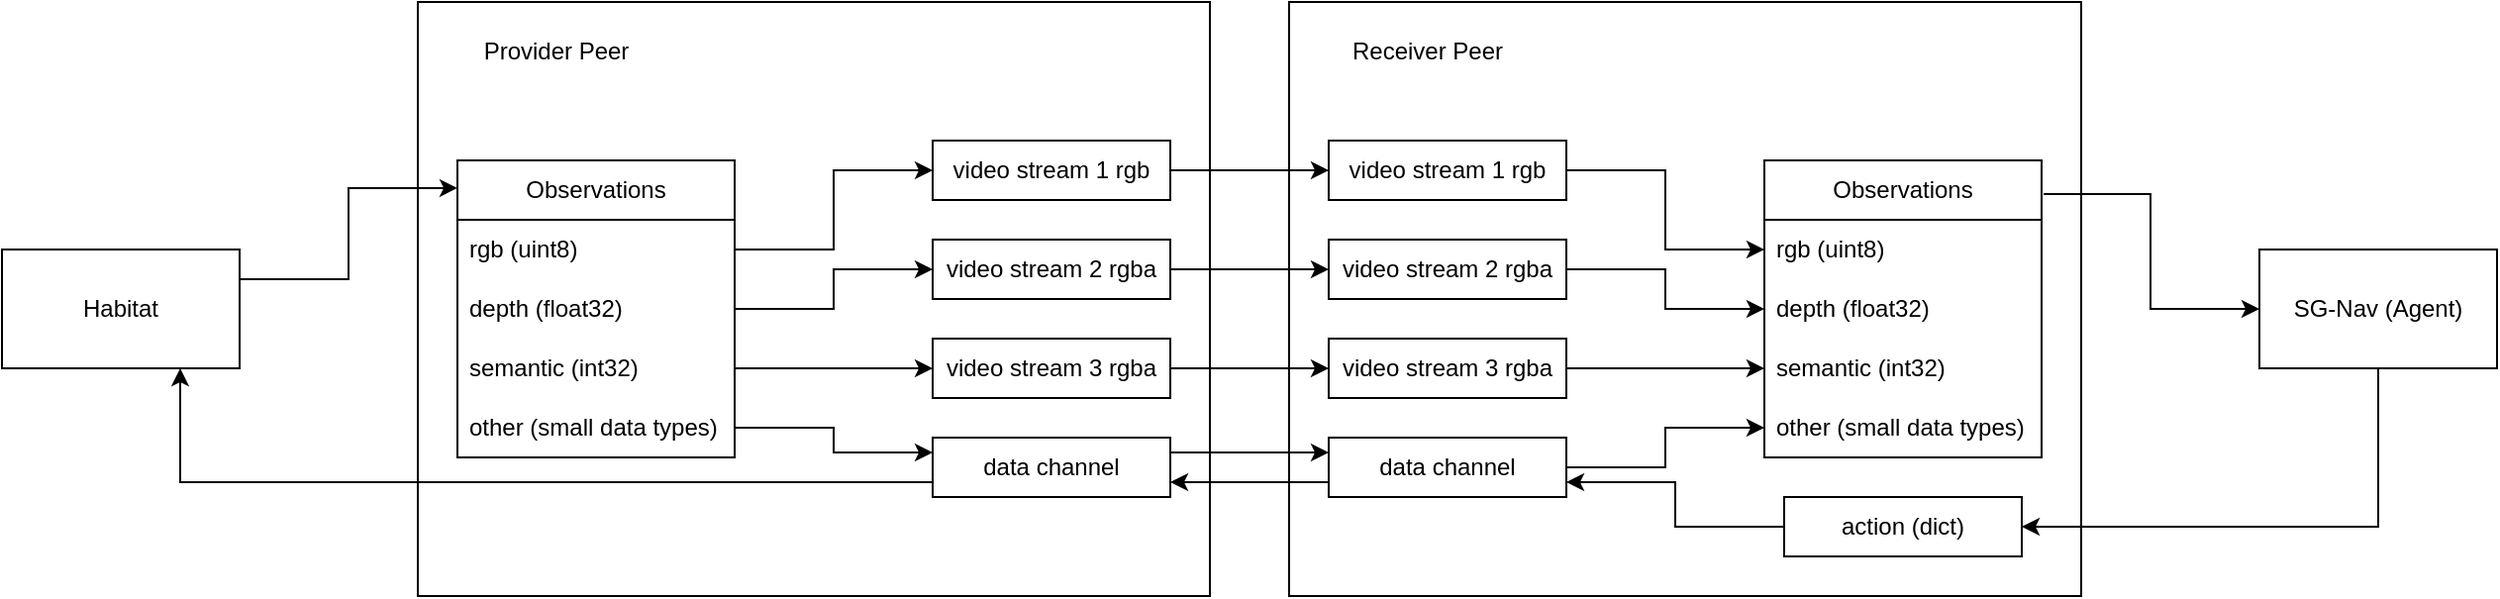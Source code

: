 <mxfile version="24.8.4">
  <diagram name="第 1 页" id="b7ttoSVOWg-pMgqQ5rfW">
    <mxGraphModel dx="2501" dy="780" grid="1" gridSize="10" guides="1" tooltips="1" connect="1" arrows="1" fold="1" page="1" pageScale="1" pageWidth="827" pageHeight="1169" math="0" shadow="0">
      <root>
        <mxCell id="0" />
        <mxCell id="1" parent="0" />
        <mxCell id="tb7yDpEu_0c_5ecyrRXf-38" value="" style="rounded=0;whiteSpace=wrap;html=1;" parent="1" vertex="1">
          <mxGeometry x="520" y="230" width="400" height="300" as="geometry" />
        </mxCell>
        <mxCell id="tb7yDpEu_0c_5ecyrRXf-39" value="Receiver Peer" style="text;html=1;align=center;verticalAlign=middle;whiteSpace=wrap;rounded=0;" parent="1" vertex="1">
          <mxGeometry x="540" y="240" width="100" height="30" as="geometry" />
        </mxCell>
        <mxCell id="tb7yDpEu_0c_5ecyrRXf-36" value="" style="rounded=0;whiteSpace=wrap;html=1;" parent="1" vertex="1">
          <mxGeometry x="80" y="230" width="400" height="300" as="geometry" />
        </mxCell>
        <mxCell id="tb7yDpEu_0c_5ecyrRXf-1" value="Observations" style="swimlane;fontStyle=0;childLayout=stackLayout;horizontal=1;startSize=30;horizontalStack=0;resizeParent=1;resizeParentMax=0;resizeLast=0;collapsible=1;marginBottom=0;whiteSpace=wrap;html=1;" parent="1" vertex="1">
          <mxGeometry x="100" y="310" width="140" height="150" as="geometry" />
        </mxCell>
        <mxCell id="tb7yDpEu_0c_5ecyrRXf-2" value="rgb (uint8)" style="text;strokeColor=none;fillColor=none;align=left;verticalAlign=middle;spacingLeft=4;spacingRight=4;overflow=hidden;points=[[0,0.5],[1,0.5]];portConstraint=eastwest;rotatable=0;whiteSpace=wrap;html=1;" parent="tb7yDpEu_0c_5ecyrRXf-1" vertex="1">
          <mxGeometry y="30" width="140" height="30" as="geometry" />
        </mxCell>
        <mxCell id="tb7yDpEu_0c_5ecyrRXf-3" value="depth (float32)" style="text;strokeColor=none;fillColor=none;align=left;verticalAlign=middle;spacingLeft=4;spacingRight=4;overflow=hidden;points=[[0,0.5],[1,0.5]];portConstraint=eastwest;rotatable=0;whiteSpace=wrap;html=1;" parent="tb7yDpEu_0c_5ecyrRXf-1" vertex="1">
          <mxGeometry y="60" width="140" height="30" as="geometry" />
        </mxCell>
        <mxCell id="tb7yDpEu_0c_5ecyrRXf-5" value="semantic (int32)" style="text;strokeColor=none;fillColor=none;align=left;verticalAlign=middle;spacingLeft=4;spacingRight=4;overflow=hidden;points=[[0,0.5],[1,0.5]];portConstraint=eastwest;rotatable=0;whiteSpace=wrap;html=1;" parent="tb7yDpEu_0c_5ecyrRXf-1" vertex="1">
          <mxGeometry y="90" width="140" height="30" as="geometry" />
        </mxCell>
        <mxCell id="tb7yDpEu_0c_5ecyrRXf-4" value="other (small data types)" style="text;strokeColor=none;fillColor=none;align=left;verticalAlign=middle;spacingLeft=4;spacingRight=4;overflow=hidden;points=[[0,0.5],[1,0.5]];portConstraint=eastwest;rotatable=0;whiteSpace=wrap;html=1;" parent="tb7yDpEu_0c_5ecyrRXf-1" vertex="1">
          <mxGeometry y="120" width="140" height="30" as="geometry" />
        </mxCell>
        <mxCell id="tb7yDpEu_0c_5ecyrRXf-32" style="edgeStyle=orthogonalEdgeStyle;rounded=0;orthogonalLoop=1;jettySize=auto;html=1;exitX=1;exitY=0.5;exitDx=0;exitDy=0;entryX=0;entryY=0.5;entryDx=0;entryDy=0;" parent="1" source="tb7yDpEu_0c_5ecyrRXf-20" target="tb7yDpEu_0c_5ecyrRXf-28" edge="1">
          <mxGeometry relative="1" as="geometry" />
        </mxCell>
        <mxCell id="tb7yDpEu_0c_5ecyrRXf-20" value="&lt;span style=&quot;text-align: left;&quot;&gt;video stream 1 rgb&lt;/span&gt;" style="rounded=0;whiteSpace=wrap;html=1;" parent="1" vertex="1">
          <mxGeometry x="340" y="300" width="120" height="30" as="geometry" />
        </mxCell>
        <mxCell id="tb7yDpEu_0c_5ecyrRXf-33" style="edgeStyle=orthogonalEdgeStyle;rounded=0;orthogonalLoop=1;jettySize=auto;html=1;exitX=1;exitY=0.5;exitDx=0;exitDy=0;" parent="1" source="tb7yDpEu_0c_5ecyrRXf-21" target="tb7yDpEu_0c_5ecyrRXf-29" edge="1">
          <mxGeometry relative="1" as="geometry" />
        </mxCell>
        <mxCell id="tb7yDpEu_0c_5ecyrRXf-21" value="&lt;span style=&quot;text-align: left;&quot;&gt;video stream 2 rgba&lt;/span&gt;" style="rounded=0;whiteSpace=wrap;html=1;" parent="1" vertex="1">
          <mxGeometry x="340" y="350" width="120" height="30" as="geometry" />
        </mxCell>
        <mxCell id="tb7yDpEu_0c_5ecyrRXf-34" style="edgeStyle=orthogonalEdgeStyle;rounded=0;orthogonalLoop=1;jettySize=auto;html=1;exitX=1;exitY=0.5;exitDx=0;exitDy=0;entryX=0;entryY=0.5;entryDx=0;entryDy=0;" parent="1" source="tb7yDpEu_0c_5ecyrRXf-22" target="tb7yDpEu_0c_5ecyrRXf-30" edge="1">
          <mxGeometry relative="1" as="geometry" />
        </mxCell>
        <mxCell id="tb7yDpEu_0c_5ecyrRXf-22" value="&lt;span style=&quot;text-align: left;&quot;&gt;video stream 3 rgba&lt;/span&gt;" style="rounded=0;whiteSpace=wrap;html=1;" parent="1" vertex="1">
          <mxGeometry x="340" y="400" width="120" height="30" as="geometry" />
        </mxCell>
        <mxCell id="tb7yDpEu_0c_5ecyrRXf-35" style="edgeStyle=orthogonalEdgeStyle;rounded=0;orthogonalLoop=1;jettySize=auto;html=1;exitX=1;exitY=0.25;exitDx=0;exitDy=0;entryX=0;entryY=0.25;entryDx=0;entryDy=0;" parent="1" source="tb7yDpEu_0c_5ecyrRXf-23" target="tb7yDpEu_0c_5ecyrRXf-31" edge="1">
          <mxGeometry relative="1" as="geometry" />
        </mxCell>
        <mxCell id="tb7yDpEu_0c_5ecyrRXf-58" style="edgeStyle=orthogonalEdgeStyle;rounded=0;orthogonalLoop=1;jettySize=auto;html=1;exitX=0;exitY=0.75;exitDx=0;exitDy=0;entryX=0.75;entryY=1;entryDx=0;entryDy=0;" parent="1" source="tb7yDpEu_0c_5ecyrRXf-23" target="tb7yDpEu_0c_5ecyrRXf-49" edge="1">
          <mxGeometry relative="1" as="geometry" />
        </mxCell>
        <mxCell id="tb7yDpEu_0c_5ecyrRXf-23" value="&lt;span style=&quot;text-align: left;&quot;&gt;data channel&lt;/span&gt;" style="rounded=0;whiteSpace=wrap;html=1;" parent="1" vertex="1">
          <mxGeometry x="340" y="450" width="120" height="30" as="geometry" />
        </mxCell>
        <mxCell id="tb7yDpEu_0c_5ecyrRXf-24" style="edgeStyle=orthogonalEdgeStyle;rounded=0;orthogonalLoop=1;jettySize=auto;html=1;exitX=1;exitY=0.5;exitDx=0;exitDy=0;entryX=0;entryY=0.5;entryDx=0;entryDy=0;" parent="1" source="tb7yDpEu_0c_5ecyrRXf-2" target="tb7yDpEu_0c_5ecyrRXf-20" edge="1">
          <mxGeometry relative="1" as="geometry" />
        </mxCell>
        <mxCell id="tb7yDpEu_0c_5ecyrRXf-25" style="edgeStyle=orthogonalEdgeStyle;rounded=0;orthogonalLoop=1;jettySize=auto;html=1;exitX=1;exitY=0.5;exitDx=0;exitDy=0;" parent="1" source="tb7yDpEu_0c_5ecyrRXf-3" target="tb7yDpEu_0c_5ecyrRXf-21" edge="1">
          <mxGeometry relative="1" as="geometry" />
        </mxCell>
        <mxCell id="tb7yDpEu_0c_5ecyrRXf-26" style="edgeStyle=orthogonalEdgeStyle;rounded=0;orthogonalLoop=1;jettySize=auto;html=1;exitX=1;exitY=0.5;exitDx=0;exitDy=0;entryX=0;entryY=0.5;entryDx=0;entryDy=0;" parent="1" source="tb7yDpEu_0c_5ecyrRXf-5" target="tb7yDpEu_0c_5ecyrRXf-22" edge="1">
          <mxGeometry relative="1" as="geometry" />
        </mxCell>
        <mxCell id="tb7yDpEu_0c_5ecyrRXf-27" style="edgeStyle=orthogonalEdgeStyle;rounded=0;orthogonalLoop=1;jettySize=auto;html=1;exitX=1;exitY=0.5;exitDx=0;exitDy=0;entryX=0;entryY=0.25;entryDx=0;entryDy=0;" parent="1" source="tb7yDpEu_0c_5ecyrRXf-4" target="tb7yDpEu_0c_5ecyrRXf-23" edge="1">
          <mxGeometry relative="1" as="geometry" />
        </mxCell>
        <mxCell id="tb7yDpEu_0c_5ecyrRXf-45" style="edgeStyle=orthogonalEdgeStyle;rounded=0;orthogonalLoop=1;jettySize=auto;html=1;exitX=1;exitY=0.5;exitDx=0;exitDy=0;entryX=0;entryY=0.5;entryDx=0;entryDy=0;" parent="1" source="tb7yDpEu_0c_5ecyrRXf-28" target="tb7yDpEu_0c_5ecyrRXf-41" edge="1">
          <mxGeometry relative="1" as="geometry" />
        </mxCell>
        <mxCell id="tb7yDpEu_0c_5ecyrRXf-28" value="&lt;span style=&quot;text-align: left;&quot;&gt;video stream 1 rgb&lt;/span&gt;" style="rounded=0;whiteSpace=wrap;html=1;" parent="1" vertex="1">
          <mxGeometry x="540" y="300" width="120" height="30" as="geometry" />
        </mxCell>
        <mxCell id="tb7yDpEu_0c_5ecyrRXf-46" style="edgeStyle=orthogonalEdgeStyle;rounded=0;orthogonalLoop=1;jettySize=auto;html=1;exitX=1;exitY=0.5;exitDx=0;exitDy=0;entryX=0;entryY=0.5;entryDx=0;entryDy=0;" parent="1" source="tb7yDpEu_0c_5ecyrRXf-29" target="tb7yDpEu_0c_5ecyrRXf-42" edge="1">
          <mxGeometry relative="1" as="geometry" />
        </mxCell>
        <mxCell id="tb7yDpEu_0c_5ecyrRXf-29" value="&lt;span style=&quot;text-align: left;&quot;&gt;video stream 2 rgba&lt;/span&gt;" style="rounded=0;whiteSpace=wrap;html=1;" parent="1" vertex="1">
          <mxGeometry x="540" y="350" width="120" height="30" as="geometry" />
        </mxCell>
        <mxCell id="tb7yDpEu_0c_5ecyrRXf-47" style="edgeStyle=orthogonalEdgeStyle;rounded=0;orthogonalLoop=1;jettySize=auto;html=1;exitX=1;exitY=0.5;exitDx=0;exitDy=0;entryX=0;entryY=0.5;entryDx=0;entryDy=0;" parent="1" source="tb7yDpEu_0c_5ecyrRXf-30" target="tb7yDpEu_0c_5ecyrRXf-43" edge="1">
          <mxGeometry relative="1" as="geometry" />
        </mxCell>
        <mxCell id="tb7yDpEu_0c_5ecyrRXf-30" value="&lt;span style=&quot;text-align: left;&quot;&gt;video stream 3 rgba&lt;/span&gt;" style="rounded=0;whiteSpace=wrap;html=1;" parent="1" vertex="1">
          <mxGeometry x="540" y="400" width="120" height="30" as="geometry" />
        </mxCell>
        <mxCell id="tb7yDpEu_0c_5ecyrRXf-48" style="edgeStyle=orthogonalEdgeStyle;rounded=0;orthogonalLoop=1;jettySize=auto;html=1;exitX=1;exitY=0.5;exitDx=0;exitDy=0;entryX=0;entryY=0.5;entryDx=0;entryDy=0;" parent="1" source="tb7yDpEu_0c_5ecyrRXf-31" target="tb7yDpEu_0c_5ecyrRXf-44" edge="1">
          <mxGeometry relative="1" as="geometry" />
        </mxCell>
        <mxCell id="tb7yDpEu_0c_5ecyrRXf-57" style="edgeStyle=orthogonalEdgeStyle;rounded=0;orthogonalLoop=1;jettySize=auto;html=1;exitX=0;exitY=0.75;exitDx=0;exitDy=0;entryX=1;entryY=0.75;entryDx=0;entryDy=0;" parent="1" source="tb7yDpEu_0c_5ecyrRXf-31" target="tb7yDpEu_0c_5ecyrRXf-23" edge="1">
          <mxGeometry relative="1" as="geometry" />
        </mxCell>
        <mxCell id="tb7yDpEu_0c_5ecyrRXf-31" value="&lt;span style=&quot;text-align: left;&quot;&gt;data channel&lt;/span&gt;" style="rounded=0;whiteSpace=wrap;html=1;" parent="1" vertex="1">
          <mxGeometry x="540" y="450" width="120" height="30" as="geometry" />
        </mxCell>
        <mxCell id="tb7yDpEu_0c_5ecyrRXf-37" value="Provider Peer" style="text;html=1;align=center;verticalAlign=middle;whiteSpace=wrap;rounded=0;" parent="1" vertex="1">
          <mxGeometry x="100" y="240" width="100" height="30" as="geometry" />
        </mxCell>
        <mxCell id="tb7yDpEu_0c_5ecyrRXf-40" value="Observations" style="swimlane;fontStyle=0;childLayout=stackLayout;horizontal=1;startSize=30;horizontalStack=0;resizeParent=1;resizeParentMax=0;resizeLast=0;collapsible=1;marginBottom=0;whiteSpace=wrap;html=1;" parent="1" vertex="1">
          <mxGeometry x="760" y="310" width="140" height="150" as="geometry" />
        </mxCell>
        <mxCell id="tb7yDpEu_0c_5ecyrRXf-41" value="rgb (uint8)" style="text;strokeColor=none;fillColor=none;align=left;verticalAlign=middle;spacingLeft=4;spacingRight=4;overflow=hidden;points=[[0,0.5],[1,0.5]];portConstraint=eastwest;rotatable=0;whiteSpace=wrap;html=1;" parent="tb7yDpEu_0c_5ecyrRXf-40" vertex="1">
          <mxGeometry y="30" width="140" height="30" as="geometry" />
        </mxCell>
        <mxCell id="tb7yDpEu_0c_5ecyrRXf-42" value="depth (float32)" style="text;strokeColor=none;fillColor=none;align=left;verticalAlign=middle;spacingLeft=4;spacingRight=4;overflow=hidden;points=[[0,0.5],[1,0.5]];portConstraint=eastwest;rotatable=0;whiteSpace=wrap;html=1;" parent="tb7yDpEu_0c_5ecyrRXf-40" vertex="1">
          <mxGeometry y="60" width="140" height="30" as="geometry" />
        </mxCell>
        <mxCell id="tb7yDpEu_0c_5ecyrRXf-43" value="semantic (int32)" style="text;strokeColor=none;fillColor=none;align=left;verticalAlign=middle;spacingLeft=4;spacingRight=4;overflow=hidden;points=[[0,0.5],[1,0.5]];portConstraint=eastwest;rotatable=0;whiteSpace=wrap;html=1;" parent="tb7yDpEu_0c_5ecyrRXf-40" vertex="1">
          <mxGeometry y="90" width="140" height="30" as="geometry" />
        </mxCell>
        <mxCell id="tb7yDpEu_0c_5ecyrRXf-44" value="other (small data types)" style="text;strokeColor=none;fillColor=none;align=left;verticalAlign=middle;spacingLeft=4;spacingRight=4;overflow=hidden;points=[[0,0.5],[1,0.5]];portConstraint=eastwest;rotatable=0;whiteSpace=wrap;html=1;" parent="tb7yDpEu_0c_5ecyrRXf-40" vertex="1">
          <mxGeometry y="120" width="140" height="30" as="geometry" />
        </mxCell>
        <mxCell id="tb7yDpEu_0c_5ecyrRXf-49" value="Habitat" style="rounded=0;whiteSpace=wrap;html=1;" parent="1" vertex="1">
          <mxGeometry x="-130" y="355" width="120" height="60" as="geometry" />
        </mxCell>
        <mxCell id="tb7yDpEu_0c_5ecyrRXf-50" style="edgeStyle=orthogonalEdgeStyle;rounded=0;orthogonalLoop=1;jettySize=auto;html=1;exitX=1;exitY=0.25;exitDx=0;exitDy=0;entryX=0;entryY=0.093;entryDx=0;entryDy=0;entryPerimeter=0;" parent="1" source="tb7yDpEu_0c_5ecyrRXf-49" target="tb7yDpEu_0c_5ecyrRXf-1" edge="1">
          <mxGeometry relative="1" as="geometry" />
        </mxCell>
        <mxCell id="tb7yDpEu_0c_5ecyrRXf-55" style="edgeStyle=orthogonalEdgeStyle;rounded=0;orthogonalLoop=1;jettySize=auto;html=1;exitX=0.5;exitY=1;exitDx=0;exitDy=0;entryX=1;entryY=0.5;entryDx=0;entryDy=0;" parent="1" source="tb7yDpEu_0c_5ecyrRXf-51" target="tb7yDpEu_0c_5ecyrRXf-54" edge="1">
          <mxGeometry relative="1" as="geometry" />
        </mxCell>
        <mxCell id="tb7yDpEu_0c_5ecyrRXf-51" value="SG-Nav (Agent)" style="rounded=0;whiteSpace=wrap;html=1;" parent="1" vertex="1">
          <mxGeometry x="1010" y="355" width="120" height="60" as="geometry" />
        </mxCell>
        <mxCell id="tb7yDpEu_0c_5ecyrRXf-52" style="edgeStyle=orthogonalEdgeStyle;rounded=0;orthogonalLoop=1;jettySize=auto;html=1;exitX=1.007;exitY=0.113;exitDx=0;exitDy=0;entryX=0;entryY=0.5;entryDx=0;entryDy=0;exitPerimeter=0;" parent="1" source="tb7yDpEu_0c_5ecyrRXf-40" target="tb7yDpEu_0c_5ecyrRXf-51" edge="1">
          <mxGeometry relative="1" as="geometry" />
        </mxCell>
        <mxCell id="tb7yDpEu_0c_5ecyrRXf-56" style="edgeStyle=orthogonalEdgeStyle;rounded=0;orthogonalLoop=1;jettySize=auto;html=1;exitX=0;exitY=0.5;exitDx=0;exitDy=0;entryX=1;entryY=0.75;entryDx=0;entryDy=0;" parent="1" source="tb7yDpEu_0c_5ecyrRXf-54" target="tb7yDpEu_0c_5ecyrRXf-31" edge="1">
          <mxGeometry relative="1" as="geometry" />
        </mxCell>
        <mxCell id="tb7yDpEu_0c_5ecyrRXf-54" value="&lt;span style=&quot;text-align: left;&quot;&gt;action (dict)&lt;/span&gt;" style="rounded=0;whiteSpace=wrap;html=1;" parent="1" vertex="1">
          <mxGeometry x="770" y="480" width="120" height="30" as="geometry" />
        </mxCell>
      </root>
    </mxGraphModel>
  </diagram>
</mxfile>
